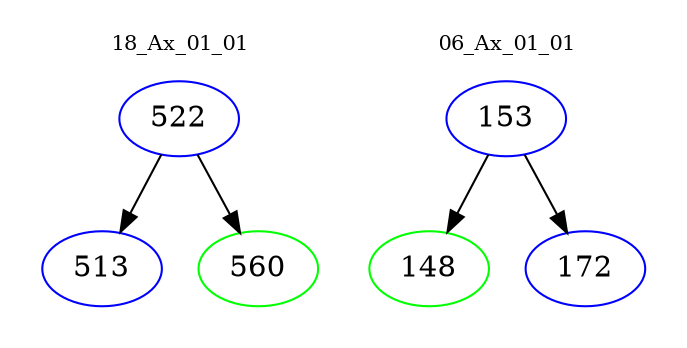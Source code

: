 digraph{
subgraph cluster_0 {
color = white
label = "18_Ax_01_01";
fontsize=10;
T0_522 [label="522", color="blue"]
T0_522 -> T0_513 [color="black"]
T0_513 [label="513", color="blue"]
T0_522 -> T0_560 [color="black"]
T0_560 [label="560", color="green"]
}
subgraph cluster_1 {
color = white
label = "06_Ax_01_01";
fontsize=10;
T1_153 [label="153", color="blue"]
T1_153 -> T1_148 [color="black"]
T1_148 [label="148", color="green"]
T1_153 -> T1_172 [color="black"]
T1_172 [label="172", color="blue"]
}
}
